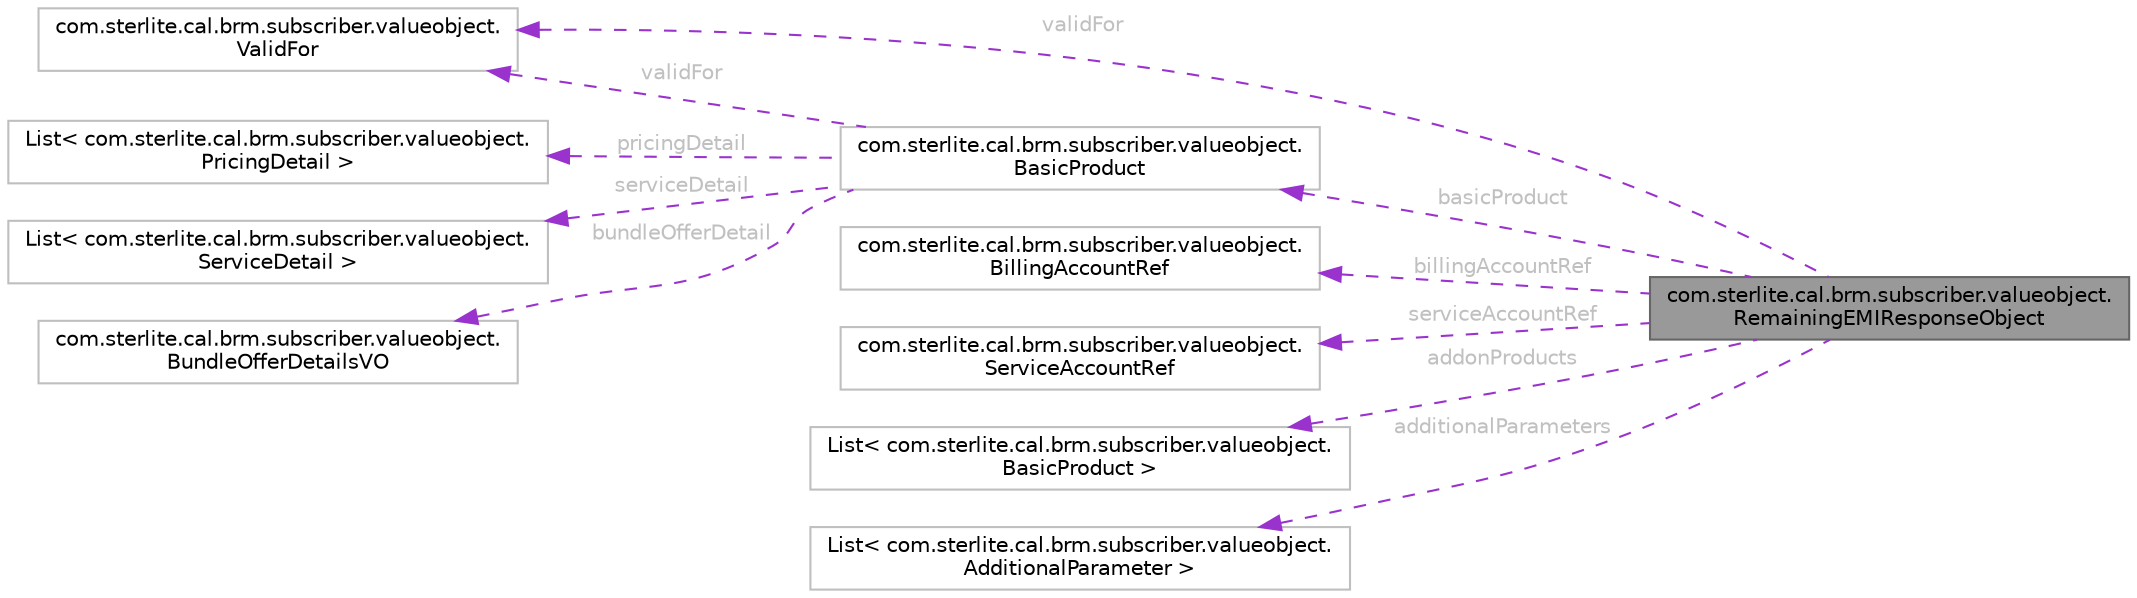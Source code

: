digraph "com.sterlite.cal.brm.subscriber.valueobject.RemainingEMIResponseObject"
{
 // LATEX_PDF_SIZE
  bgcolor="transparent";
  edge [fontname=Helvetica,fontsize=10,labelfontname=Helvetica,labelfontsize=10];
  node [fontname=Helvetica,fontsize=10,shape=box,height=0.2,width=0.4];
  rankdir="LR";
  Node1 [id="Node000001",label="com.sterlite.cal.brm.subscriber.valueobject.\lRemainingEMIResponseObject",height=0.2,width=0.4,color="gray40", fillcolor="grey60", style="filled", fontcolor="black",tooltip=" "];
  Node2 -> Node1 [id="edge1_Node000001_Node000002",dir="back",color="darkorchid3",style="dashed",tooltip=" ",label=" validFor",fontcolor="grey" ];
  Node2 [id="Node000002",label="com.sterlite.cal.brm.subscriber.valueobject.\lValidFor",height=0.2,width=0.4,color="grey75", fillcolor="white", style="filled",URL="$classcom_1_1sterlite_1_1cal_1_1brm_1_1subscriber_1_1valueobject_1_1_valid_for.html",tooltip=" "];
  Node3 -> Node1 [id="edge2_Node000001_Node000003",dir="back",color="darkorchid3",style="dashed",tooltip=" ",label=" billingAccountRef",fontcolor="grey" ];
  Node3 [id="Node000003",label="com.sterlite.cal.brm.subscriber.valueobject.\lBillingAccountRef",height=0.2,width=0.4,color="grey75", fillcolor="white", style="filled",URL="$classcom_1_1sterlite_1_1cal_1_1brm_1_1subscriber_1_1valueobject_1_1_billing_account_ref.html",tooltip=" "];
  Node4 -> Node1 [id="edge3_Node000001_Node000004",dir="back",color="darkorchid3",style="dashed",tooltip=" ",label=" serviceAccountRef",fontcolor="grey" ];
  Node4 [id="Node000004",label="com.sterlite.cal.brm.subscriber.valueobject.\lServiceAccountRef",height=0.2,width=0.4,color="grey75", fillcolor="white", style="filled",URL="$classcom_1_1sterlite_1_1cal_1_1brm_1_1subscriber_1_1valueobject_1_1_service_account_ref.html",tooltip=" "];
  Node5 -> Node1 [id="edge4_Node000001_Node000005",dir="back",color="darkorchid3",style="dashed",tooltip=" ",label=" basicProduct",fontcolor="grey" ];
  Node5 [id="Node000005",label="com.sterlite.cal.brm.subscriber.valueobject.\lBasicProduct",height=0.2,width=0.4,color="grey75", fillcolor="white", style="filled",URL="$classcom_1_1sterlite_1_1cal_1_1brm_1_1subscriber_1_1valueobject_1_1_basic_product.html",tooltip=" "];
  Node2 -> Node5 [id="edge5_Node000005_Node000002",dir="back",color="darkorchid3",style="dashed",tooltip=" ",label=" validFor",fontcolor="grey" ];
  Node6 -> Node5 [id="edge6_Node000005_Node000006",dir="back",color="darkorchid3",style="dashed",tooltip=" ",label=" pricingDetail",fontcolor="grey" ];
  Node6 [id="Node000006",label="List\< com.sterlite.cal.brm.subscriber.valueobject.\lPricingDetail \>",height=0.2,width=0.4,color="grey75", fillcolor="white", style="filled",tooltip=" "];
  Node7 -> Node5 [id="edge7_Node000005_Node000007",dir="back",color="darkorchid3",style="dashed",tooltip=" ",label=" serviceDetail",fontcolor="grey" ];
  Node7 [id="Node000007",label="List\< com.sterlite.cal.brm.subscriber.valueobject.\lServiceDetail \>",height=0.2,width=0.4,color="grey75", fillcolor="white", style="filled",tooltip=" "];
  Node8 -> Node5 [id="edge8_Node000005_Node000008",dir="back",color="darkorchid3",style="dashed",tooltip=" ",label=" bundleOfferDetail",fontcolor="grey" ];
  Node8 [id="Node000008",label="com.sterlite.cal.brm.subscriber.valueobject.\lBundleOfferDetailsVO",height=0.2,width=0.4,color="grey75", fillcolor="white", style="filled",URL="$classcom_1_1sterlite_1_1cal_1_1brm_1_1subscriber_1_1valueobject_1_1_bundle_offer_details_v_o.html",tooltip=" "];
  Node9 -> Node1 [id="edge9_Node000001_Node000009",dir="back",color="darkorchid3",style="dashed",tooltip=" ",label=" addonProducts",fontcolor="grey" ];
  Node9 [id="Node000009",label="List\< com.sterlite.cal.brm.subscriber.valueobject.\lBasicProduct \>",height=0.2,width=0.4,color="grey75", fillcolor="white", style="filled",tooltip=" "];
  Node10 -> Node1 [id="edge10_Node000001_Node000010",dir="back",color="darkorchid3",style="dashed",tooltip=" ",label=" additionalParameters",fontcolor="grey" ];
  Node10 [id="Node000010",label="List\< com.sterlite.cal.brm.subscriber.valueobject.\lAdditionalParameter \>",height=0.2,width=0.4,color="grey75", fillcolor="white", style="filled",tooltip=" "];
}
